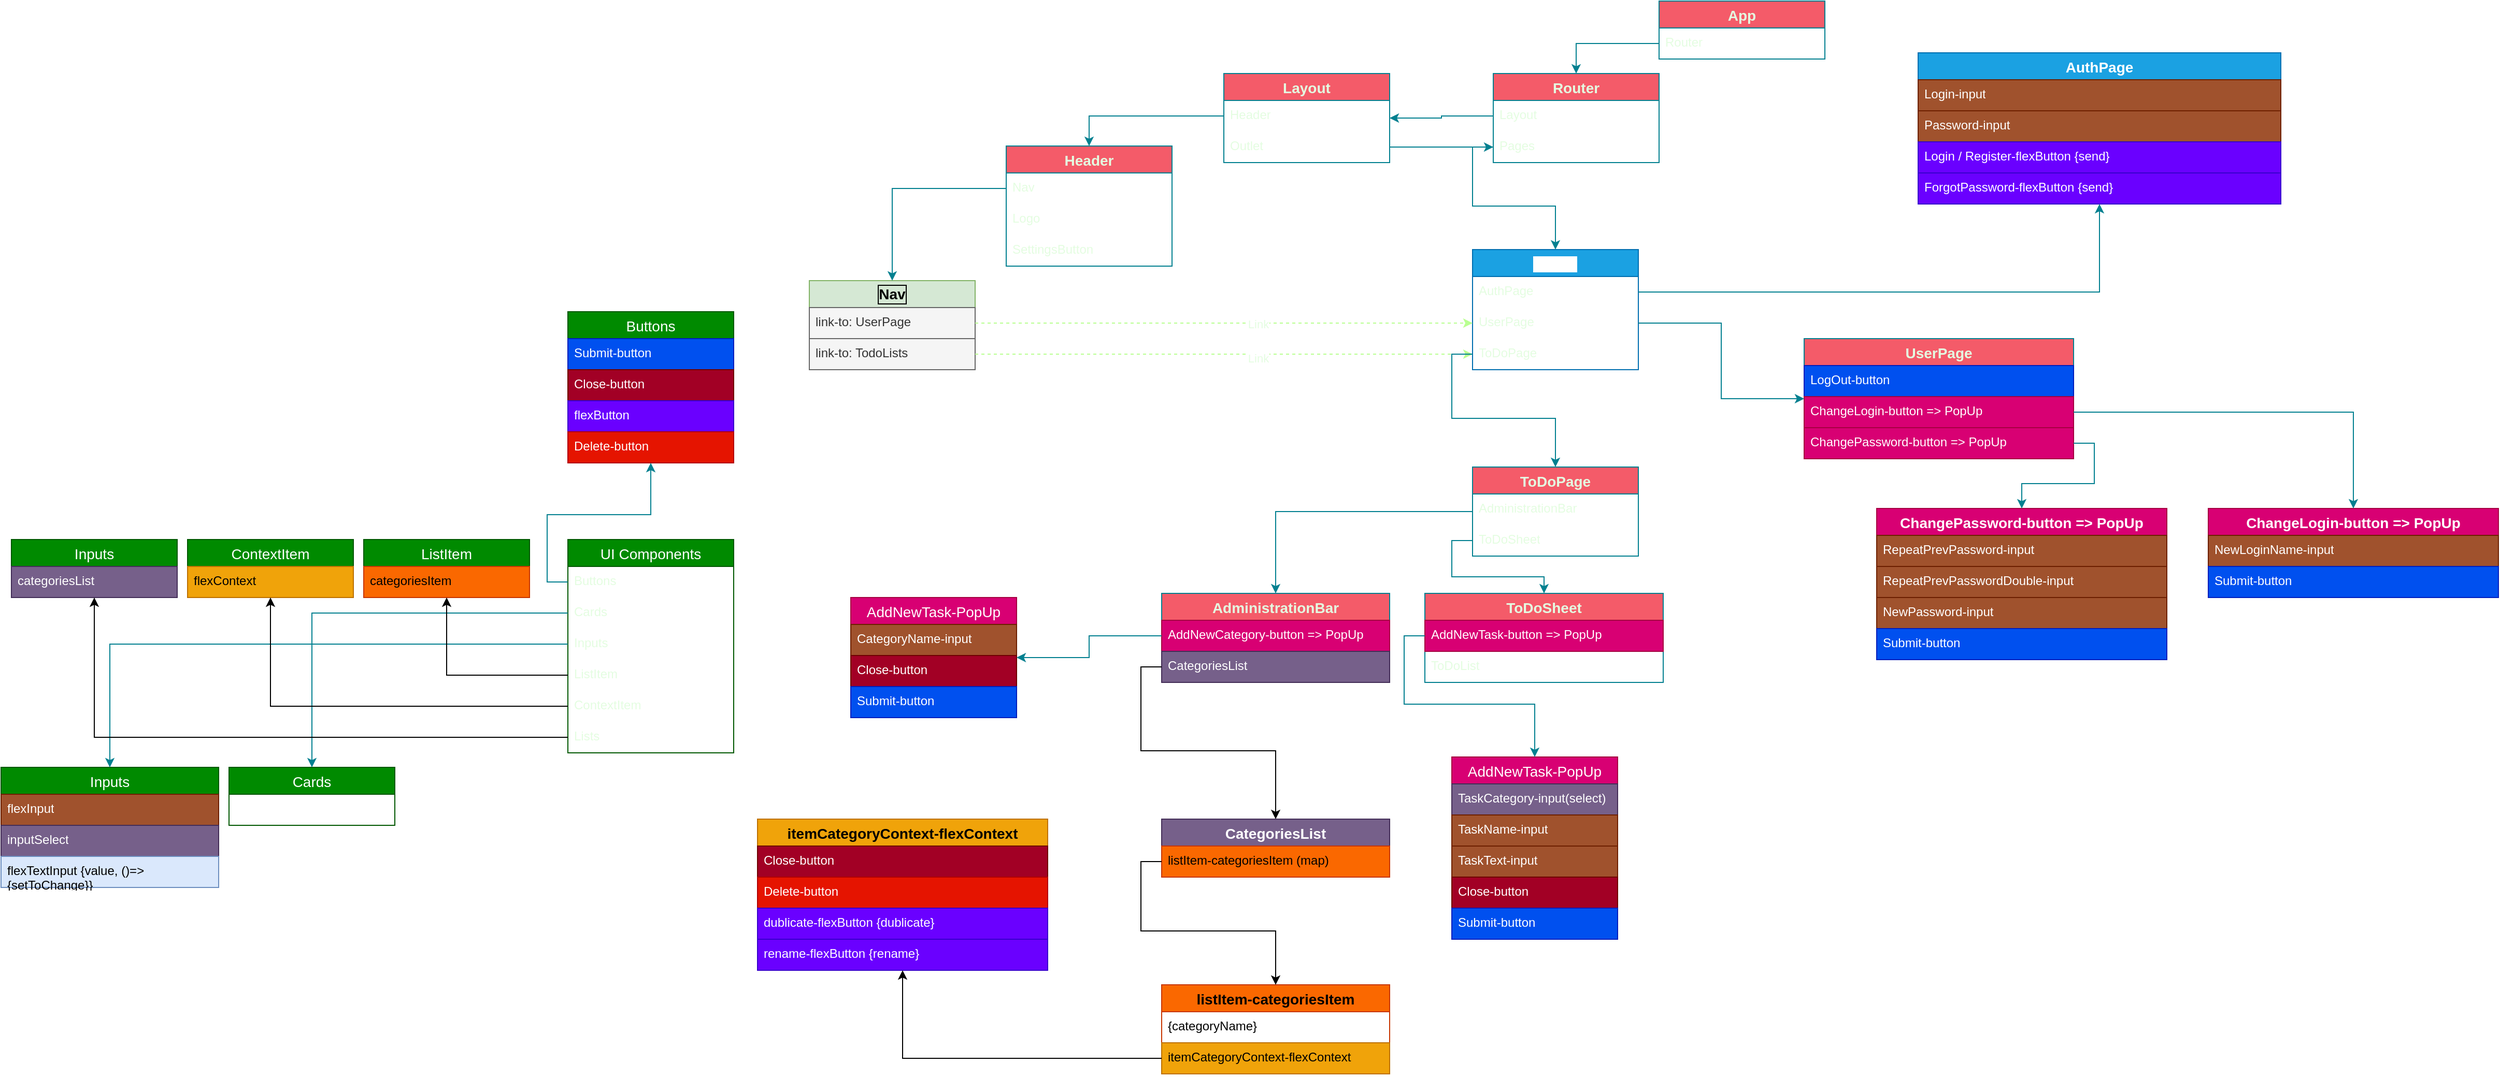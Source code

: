 <mxfile version="21.3.8" type="github">
  <diagram name="Страница 1" id="6tXET_UQnHRXLjtFdIph">
    <mxGraphModel dx="3088" dy="756" grid="1" gridSize="10" guides="1" tooltips="1" connect="1" arrows="1" fold="1" page="1" pageScale="1" pageWidth="827" pageHeight="1169" math="0" shadow="0">
      <root>
        <mxCell id="0" />
        <mxCell id="1" parent="0" />
        <mxCell id="IGXPedK8rDx9fx1_-4YQ-31" value="App" style="swimlane;fontStyle=1;childLayout=stackLayout;horizontal=1;startSize=26;horizontalStack=0;resizeParent=1;resizeParentMax=0;resizeLast=0;collapsible=1;marginBottom=0;align=center;fontSize=14;labelBackgroundColor=none;fillColor=#F45B69;strokeColor=#028090;fontColor=#E4FDE1;" parent="1" vertex="1">
          <mxGeometry x="640" y="30" width="160" height="56" as="geometry" />
        </mxCell>
        <mxCell id="IGXPedK8rDx9fx1_-4YQ-34" value="Router" style="text;strokeColor=none;fillColor=none;spacingLeft=4;spacingRight=4;overflow=hidden;rotatable=0;points=[[0,0.5],[1,0.5]];portConstraint=eastwest;fontSize=12;whiteSpace=wrap;html=1;labelBackgroundColor=none;fontColor=#E4FDE1;" parent="IGXPedK8rDx9fx1_-4YQ-31" vertex="1">
          <mxGeometry y="26" width="160" height="30" as="geometry" />
        </mxCell>
        <mxCell id="IGXPedK8rDx9fx1_-4YQ-39" value="Router" style="swimlane;fontStyle=1;childLayout=stackLayout;horizontal=1;startSize=26;horizontalStack=0;resizeParent=1;resizeParentMax=0;resizeLast=0;collapsible=1;marginBottom=0;align=center;fontSize=14;labelBackgroundColor=none;fillColor=#F45B69;strokeColor=#028090;fontColor=#E4FDE1;" parent="1" vertex="1">
          <mxGeometry x="480" y="100" width="160" height="86" as="geometry" />
        </mxCell>
        <mxCell id="IGXPedK8rDx9fx1_-4YQ-40" value="Layout" style="text;strokeColor=none;fillColor=none;spacingLeft=4;spacingRight=4;overflow=hidden;rotatable=0;points=[[0,0.5],[1,0.5]];portConstraint=eastwest;fontSize=12;whiteSpace=wrap;html=1;labelBackgroundColor=none;fontColor=#E4FDE1;" parent="IGXPedK8rDx9fx1_-4YQ-39" vertex="1">
          <mxGeometry y="26" width="160" height="30" as="geometry" />
        </mxCell>
        <mxCell id="IGXPedK8rDx9fx1_-4YQ-41" value="Pages" style="text;strokeColor=none;fillColor=none;spacingLeft=4;spacingRight=4;overflow=hidden;rotatable=0;points=[[0,0.5],[1,0.5]];portConstraint=eastwest;fontSize=12;whiteSpace=wrap;html=1;labelBackgroundColor=none;fontColor=#E4FDE1;" parent="IGXPedK8rDx9fx1_-4YQ-39" vertex="1">
          <mxGeometry y="56" width="160" height="30" as="geometry" />
        </mxCell>
        <mxCell id="IGXPedK8rDx9fx1_-4YQ-46" value="Pages" style="swimlane;fontStyle=1;childLayout=stackLayout;horizontal=1;startSize=26;horizontalStack=0;resizeParent=1;resizeParentMax=0;resizeLast=0;collapsible=1;marginBottom=0;align=center;fontSize=14;labelBackgroundColor=default;fillColor=#1ba1e2;strokeColor=#006EAF;fontColor=#ffffff;" parent="1" vertex="1">
          <mxGeometry x="460" y="270" width="160" height="116" as="geometry" />
        </mxCell>
        <mxCell id="IGXPedK8rDx9fx1_-4YQ-47" value="AuthPage" style="text;strokeColor=none;fillColor=none;spacingLeft=4;spacingRight=4;overflow=hidden;rotatable=0;points=[[0,0.5],[1,0.5]];portConstraint=eastwest;fontSize=12;whiteSpace=wrap;html=1;labelBackgroundColor=none;fontColor=#E4FDE1;" parent="IGXPedK8rDx9fx1_-4YQ-46" vertex="1">
          <mxGeometry y="26" width="160" height="30" as="geometry" />
        </mxCell>
        <mxCell id="IGXPedK8rDx9fx1_-4YQ-48" value="UserPage" style="text;strokeColor=none;fillColor=none;spacingLeft=4;spacingRight=4;overflow=hidden;rotatable=0;points=[[0,0.5],[1,0.5]];portConstraint=eastwest;fontSize=12;whiteSpace=wrap;html=1;labelBackgroundColor=none;fontColor=#E4FDE1;" parent="IGXPedK8rDx9fx1_-4YQ-46" vertex="1">
          <mxGeometry y="56" width="160" height="30" as="geometry" />
        </mxCell>
        <mxCell id="IGXPedK8rDx9fx1_-4YQ-68" value="ToDoPage" style="text;strokeColor=none;fillColor=none;spacingLeft=4;spacingRight=4;overflow=hidden;rotatable=0;points=[[0,0.5],[1,0.5]];portConstraint=eastwest;fontSize=12;whiteSpace=wrap;html=1;labelBackgroundColor=none;fontColor=#E4FDE1;" parent="IGXPedK8rDx9fx1_-4YQ-46" vertex="1">
          <mxGeometry y="86" width="160" height="30" as="geometry" />
        </mxCell>
        <mxCell id="IGXPedK8rDx9fx1_-4YQ-50" value="Layout" style="swimlane;fontStyle=1;childLayout=stackLayout;horizontal=1;startSize=26;horizontalStack=0;resizeParent=1;resizeParentMax=0;resizeLast=0;collapsible=1;marginBottom=0;align=center;fontSize=14;labelBackgroundColor=none;fillColor=#F45B69;strokeColor=#028090;fontColor=#E4FDE1;" parent="1" vertex="1">
          <mxGeometry x="220" y="100" width="160" height="86" as="geometry" />
        </mxCell>
        <mxCell id="IGXPedK8rDx9fx1_-4YQ-51" value="Header" style="text;strokeColor=none;fillColor=none;spacingLeft=4;spacingRight=4;overflow=hidden;rotatable=0;points=[[0,0.5],[1,0.5]];portConstraint=eastwest;fontSize=12;whiteSpace=wrap;html=1;labelBackgroundColor=none;fontColor=#E4FDE1;" parent="IGXPedK8rDx9fx1_-4YQ-50" vertex="1">
          <mxGeometry y="26" width="160" height="30" as="geometry" />
        </mxCell>
        <mxCell id="IGXPedK8rDx9fx1_-4YQ-52" value="Outlet" style="text;strokeColor=none;fillColor=none;spacingLeft=4;spacingRight=4;overflow=hidden;rotatable=0;points=[[0,0.5],[1,0.5]];portConstraint=eastwest;fontSize=12;whiteSpace=wrap;html=1;labelBackgroundColor=none;fontColor=#E4FDE1;" parent="IGXPedK8rDx9fx1_-4YQ-50" vertex="1">
          <mxGeometry y="56" width="160" height="30" as="geometry" />
        </mxCell>
        <mxCell id="IGXPedK8rDx9fx1_-4YQ-53" style="edgeStyle=orthogonalEdgeStyle;rounded=0;orthogonalLoop=1;jettySize=auto;html=1;labelBackgroundColor=none;strokeColor=#028090;fontColor=default;" parent="1" source="IGXPedK8rDx9fx1_-4YQ-34" target="IGXPedK8rDx9fx1_-4YQ-39" edge="1">
          <mxGeometry relative="1" as="geometry" />
        </mxCell>
        <mxCell id="IGXPedK8rDx9fx1_-4YQ-54" style="edgeStyle=orthogonalEdgeStyle;rounded=0;orthogonalLoop=1;jettySize=auto;html=1;labelBackgroundColor=none;strokeColor=#028090;fontColor=default;" parent="1" source="IGXPedK8rDx9fx1_-4YQ-41" target="IGXPedK8rDx9fx1_-4YQ-46" edge="1">
          <mxGeometry relative="1" as="geometry" />
        </mxCell>
        <mxCell id="IGXPedK8rDx9fx1_-4YQ-55" style="edgeStyle=orthogonalEdgeStyle;rounded=0;orthogonalLoop=1;jettySize=auto;html=1;labelBackgroundColor=none;strokeColor=#028090;fontColor=default;" parent="1" source="IGXPedK8rDx9fx1_-4YQ-40" target="IGXPedK8rDx9fx1_-4YQ-50" edge="1">
          <mxGeometry relative="1" as="geometry" />
        </mxCell>
        <mxCell id="IGXPedK8rDx9fx1_-4YQ-56" value="Header" style="swimlane;fontStyle=1;childLayout=stackLayout;horizontal=1;startSize=26;horizontalStack=0;resizeParent=1;resizeParentMax=0;resizeLast=0;collapsible=1;marginBottom=0;align=center;fontSize=14;labelBackgroundColor=none;fillColor=#F45B69;strokeColor=#028090;fontColor=#E4FDE1;" parent="1" vertex="1">
          <mxGeometry x="10" y="170" width="160" height="116" as="geometry" />
        </mxCell>
        <mxCell id="IGXPedK8rDx9fx1_-4YQ-58" value="Nav" style="text;strokeColor=none;fillColor=none;spacingLeft=4;spacingRight=4;overflow=hidden;rotatable=0;points=[[0,0.5],[1,0.5]];portConstraint=eastwest;fontSize=12;whiteSpace=wrap;html=1;labelBackgroundColor=none;fontColor=#E4FDE1;" parent="IGXPedK8rDx9fx1_-4YQ-56" vertex="1">
          <mxGeometry y="26" width="160" height="30" as="geometry" />
        </mxCell>
        <mxCell id="IGXPedK8rDx9fx1_-4YQ-59" value="Logo" style="text;strokeColor=none;fillColor=none;spacingLeft=4;spacingRight=4;overflow=hidden;rotatable=0;points=[[0,0.5],[1,0.5]];portConstraint=eastwest;fontSize=12;whiteSpace=wrap;html=1;labelBackgroundColor=none;fontColor=#E4FDE1;" parent="IGXPedK8rDx9fx1_-4YQ-56" vertex="1">
          <mxGeometry y="56" width="160" height="30" as="geometry" />
        </mxCell>
        <mxCell id="IGXPedK8rDx9fx1_-4YQ-60" value="SettingsButton" style="text;strokeColor=none;fillColor=none;spacingLeft=4;spacingRight=4;overflow=hidden;rotatable=0;points=[[0,0.5],[1,0.5]];portConstraint=eastwest;fontSize=12;whiteSpace=wrap;html=1;labelBackgroundColor=none;fontColor=#E4FDE1;" parent="IGXPedK8rDx9fx1_-4YQ-56" vertex="1">
          <mxGeometry y="86" width="160" height="30" as="geometry" />
        </mxCell>
        <mxCell id="IGXPedK8rDx9fx1_-4YQ-61" style="edgeStyle=orthogonalEdgeStyle;rounded=0;orthogonalLoop=1;jettySize=auto;html=1;labelBackgroundColor=none;strokeColor=#028090;fontColor=default;" parent="1" source="IGXPedK8rDx9fx1_-4YQ-51" target="IGXPedK8rDx9fx1_-4YQ-56" edge="1">
          <mxGeometry relative="1" as="geometry" />
        </mxCell>
        <mxCell id="IGXPedK8rDx9fx1_-4YQ-62" style="edgeStyle=orthogonalEdgeStyle;rounded=0;orthogonalLoop=1;jettySize=auto;html=1;labelBackgroundColor=none;strokeColor=#028090;fontColor=default;" parent="1" source="IGXPedK8rDx9fx1_-4YQ-52" target="IGXPedK8rDx9fx1_-4YQ-41" edge="1">
          <mxGeometry relative="1" as="geometry" />
        </mxCell>
        <mxCell id="IGXPedK8rDx9fx1_-4YQ-64" value="Nav" style="swimlane;fontStyle=1;childLayout=stackLayout;horizontal=1;startSize=26;horizontalStack=0;resizeParent=1;resizeParentMax=0;resizeLast=0;collapsible=1;marginBottom=0;align=center;fontSize=14;labelBackgroundColor=none;whiteSpace=wrap;fillColor=#d5e8d4;strokeColor=#82b366;labelBorderColor=default;fontColor=#000000;" parent="1" vertex="1">
          <mxGeometry x="-180" y="300" width="160" height="86" as="geometry" />
        </mxCell>
        <mxCell id="IGXPedK8rDx9fx1_-4YQ-65" value="link-to: UserPage" style="text;strokeColor=#666666;fillColor=#f5f5f5;spacingLeft=4;spacingRight=4;overflow=hidden;rotatable=0;points=[[0,0.5],[1,0.5]];portConstraint=eastwest;fontSize=12;whiteSpace=wrap;html=1;labelBackgroundColor=none;fontColor=#333333;" parent="IGXPedK8rDx9fx1_-4YQ-64" vertex="1">
          <mxGeometry y="26" width="160" height="30" as="geometry" />
        </mxCell>
        <mxCell id="IGXPedK8rDx9fx1_-4YQ-66" value="link-to: TodoLists" style="text;strokeColor=#666666;fillColor=#f5f5f5;spacingLeft=4;spacingRight=4;overflow=hidden;rotatable=0;points=[[0,0.5],[1,0.5]];portConstraint=eastwest;fontSize=12;whiteSpace=wrap;html=1;labelBackgroundColor=none;fontColor=#333333;" parent="IGXPedK8rDx9fx1_-4YQ-64" vertex="1">
          <mxGeometry y="56" width="160" height="30" as="geometry" />
        </mxCell>
        <mxCell id="IGXPedK8rDx9fx1_-4YQ-69" style="edgeStyle=orthogonalEdgeStyle;rounded=0;orthogonalLoop=1;jettySize=auto;html=1;strokeColor=#B9FF91;fontColor=#E4FDE1;fillColor=#d5e8d4;dashed=1;" parent="1" source="IGXPedK8rDx9fx1_-4YQ-65" target="IGXPedK8rDx9fx1_-4YQ-48" edge="1">
          <mxGeometry relative="1" as="geometry" />
        </mxCell>
        <mxCell id="IGXPedK8rDx9fx1_-4YQ-105" value="Link" style="edgeLabel;html=1;align=center;verticalAlign=middle;resizable=0;points=[];fontColor=#E4FDE1;" parent="IGXPedK8rDx9fx1_-4YQ-69" vertex="1" connectable="0">
          <mxGeometry x="0.138" y="-1" relative="1" as="geometry">
            <mxPoint as="offset" />
          </mxGeometry>
        </mxCell>
        <mxCell id="IGXPedK8rDx9fx1_-4YQ-70" style="edgeStyle=orthogonalEdgeStyle;rounded=0;orthogonalLoop=1;jettySize=auto;html=1;strokeColor=#B9FF91;fontColor=#E4FDE1;fillColor=#d5e8d4;dashed=1;" parent="1" source="IGXPedK8rDx9fx1_-4YQ-66" target="IGXPedK8rDx9fx1_-4YQ-68" edge="1">
          <mxGeometry relative="1" as="geometry" />
        </mxCell>
        <mxCell id="IGXPedK8rDx9fx1_-4YQ-104" value="Link" style="edgeLabel;html=1;align=center;verticalAlign=middle;resizable=0;points=[];fontColor=#E4FDE1;" parent="IGXPedK8rDx9fx1_-4YQ-70" vertex="1" connectable="0">
          <mxGeometry x="0.138" y="-4" relative="1" as="geometry">
            <mxPoint as="offset" />
          </mxGeometry>
        </mxCell>
        <mxCell id="IGXPedK8rDx9fx1_-4YQ-71" style="edgeStyle=orthogonalEdgeStyle;rounded=0;orthogonalLoop=1;jettySize=auto;html=1;strokeColor=#028090;fontColor=#E4FDE1;fillColor=#F45B69;" parent="1" source="IGXPedK8rDx9fx1_-4YQ-58" target="IGXPedK8rDx9fx1_-4YQ-64" edge="1">
          <mxGeometry relative="1" as="geometry" />
        </mxCell>
        <mxCell id="IGXPedK8rDx9fx1_-4YQ-72" value="AuthPage" style="swimlane;fontStyle=1;childLayout=stackLayout;horizontal=1;startSize=26;horizontalStack=0;resizeParent=1;resizeParentMax=0;resizeLast=0;collapsible=1;marginBottom=0;align=center;fontSize=14;labelBackgroundColor=none;fillColor=#1ba1e2;strokeColor=#006EAF;fontColor=#ffffff;" parent="1" vertex="1">
          <mxGeometry x="890" y="80" width="350" height="146" as="geometry" />
        </mxCell>
        <mxCell id="IGXPedK8rDx9fx1_-4YQ-73" value="Login-input" style="text;strokeColor=#6D1F00;fillColor=#a0522d;spacingLeft=4;spacingRight=4;overflow=hidden;rotatable=0;points=[[0,0.5],[1,0.5]];portConstraint=eastwest;fontSize=12;whiteSpace=wrap;html=1;labelBackgroundColor=none;fontColor=#ffffff;" parent="IGXPedK8rDx9fx1_-4YQ-72" vertex="1">
          <mxGeometry y="26" width="350" height="30" as="geometry" />
        </mxCell>
        <mxCell id="IGXPedK8rDx9fx1_-4YQ-74" value="Password-input" style="text;strokeColor=#6D1F00;fillColor=#a0522d;spacingLeft=4;spacingRight=4;overflow=hidden;rotatable=0;points=[[0,0.5],[1,0.5]];portConstraint=eastwest;fontSize=12;whiteSpace=wrap;html=1;labelBackgroundColor=none;fontColor=#ffffff;" parent="IGXPedK8rDx9fx1_-4YQ-72" vertex="1">
          <mxGeometry y="56" width="350" height="30" as="geometry" />
        </mxCell>
        <mxCell id="IGXPedK8rDx9fx1_-4YQ-75" value="Login / Register-flexButton {send}" style="text;strokeColor=#3700CC;fillColor=#6a00ff;spacingLeft=4;spacingRight=4;overflow=hidden;rotatable=0;points=[[0,0.5],[1,0.5]];portConstraint=eastwest;fontSize=12;whiteSpace=wrap;html=1;labelBackgroundColor=none;fontColor=#ffffff;" parent="IGXPedK8rDx9fx1_-4YQ-72" vertex="1">
          <mxGeometry y="86" width="350" height="30" as="geometry" />
        </mxCell>
        <mxCell id="IGXPedK8rDx9fx1_-4YQ-82" value="ForgotPassword-flexButton {send}" style="text;strokeColor=#3700CC;fillColor=#6a00ff;spacingLeft=4;spacingRight=4;overflow=hidden;rotatable=0;points=[[0,0.5],[1,0.5]];portConstraint=eastwest;fontSize=12;whiteSpace=wrap;html=1;labelBackgroundColor=none;fontColor=#ffffff;" parent="IGXPedK8rDx9fx1_-4YQ-72" vertex="1">
          <mxGeometry y="116" width="350" height="30" as="geometry" />
        </mxCell>
        <mxCell id="IGXPedK8rDx9fx1_-4YQ-77" style="edgeStyle=orthogonalEdgeStyle;rounded=0;orthogonalLoop=1;jettySize=auto;html=1;strokeColor=#028090;fontColor=#E4FDE1;fillColor=#F45B69;" parent="1" source="IGXPedK8rDx9fx1_-4YQ-47" target="IGXPedK8rDx9fx1_-4YQ-72" edge="1">
          <mxGeometry relative="1" as="geometry" />
        </mxCell>
        <mxCell id="IGXPedK8rDx9fx1_-4YQ-78" value="UserPage" style="swimlane;fontStyle=1;childLayout=stackLayout;horizontal=1;startSize=26;horizontalStack=0;resizeParent=1;resizeParentMax=0;resizeLast=0;collapsible=1;marginBottom=0;align=center;fontSize=14;labelBackgroundColor=none;fillColor=#F45B69;strokeColor=#028090;fontColor=#E4FDE1;" parent="1" vertex="1">
          <mxGeometry x="780" y="356" width="260" height="116" as="geometry" />
        </mxCell>
        <mxCell id="IGXPedK8rDx9fx1_-4YQ-79" value="LogOut-button" style="text;strokeColor=#001DBC;fillColor=#0050ef;spacingLeft=4;spacingRight=4;overflow=hidden;rotatable=0;points=[[0,0.5],[1,0.5]];portConstraint=eastwest;fontSize=12;whiteSpace=wrap;html=1;labelBackgroundColor=none;fontColor=#ffffff;" parent="IGXPedK8rDx9fx1_-4YQ-78" vertex="1">
          <mxGeometry y="26" width="260" height="30" as="geometry" />
        </mxCell>
        <mxCell id="IGXPedK8rDx9fx1_-4YQ-83" value="ChangeLogin-button =&amp;gt; PopUp" style="text;strokeColor=#A50040;fillColor=#d80073;spacingLeft=4;spacingRight=4;overflow=hidden;rotatable=0;points=[[0,0.5],[1,0.5]];portConstraint=eastwest;fontSize=12;whiteSpace=wrap;html=1;labelBackgroundColor=none;fontColor=#ffffff;" parent="IGXPedK8rDx9fx1_-4YQ-78" vertex="1">
          <mxGeometry y="56" width="260" height="30" as="geometry" />
        </mxCell>
        <mxCell id="IGXPedK8rDx9fx1_-4YQ-80" value="ChangePassword-button =&amp;gt; PopUp" style="text;strokeColor=#A50040;fillColor=#d80073;spacingLeft=4;spacingRight=4;overflow=hidden;rotatable=0;points=[[0,0.5],[1,0.5]];portConstraint=eastwest;fontSize=12;whiteSpace=wrap;html=1;labelBackgroundColor=none;fontColor=#ffffff;" parent="IGXPedK8rDx9fx1_-4YQ-78" vertex="1">
          <mxGeometry y="86" width="260" height="30" as="geometry" />
        </mxCell>
        <mxCell id="IGXPedK8rDx9fx1_-4YQ-84" style="edgeStyle=orthogonalEdgeStyle;rounded=0;orthogonalLoop=1;jettySize=auto;html=1;strokeColor=#028090;fontColor=#E4FDE1;fillColor=#F45B69;" parent="1" source="IGXPedK8rDx9fx1_-4YQ-48" target="IGXPedK8rDx9fx1_-4YQ-78" edge="1">
          <mxGeometry relative="1" as="geometry" />
        </mxCell>
        <mxCell id="IGXPedK8rDx9fx1_-4YQ-98" style="edgeStyle=orthogonalEdgeStyle;rounded=0;orthogonalLoop=1;jettySize=auto;html=1;strokeColor=#028090;fontColor=#E4FDE1;fillColor=#F45B69;" parent="1" source="IGXPedK8rDx9fx1_-4YQ-85" target="IGXPedK8rDx9fx1_-4YQ-92" edge="1">
          <mxGeometry relative="1" as="geometry" />
        </mxCell>
        <mxCell id="IGXPedK8rDx9fx1_-4YQ-85" value="ToDoPage" style="swimlane;fontStyle=1;childLayout=stackLayout;horizontal=1;startSize=26;horizontalStack=0;resizeParent=1;resizeParentMax=0;resizeLast=0;collapsible=1;marginBottom=0;align=center;fontSize=14;labelBackgroundColor=none;fillColor=#F45B69;strokeColor=#028090;fontColor=#E4FDE1;" parent="1" vertex="1">
          <mxGeometry x="460" y="480" width="160" height="86" as="geometry" />
        </mxCell>
        <mxCell id="IGXPedK8rDx9fx1_-4YQ-88" value="AdministrationBar" style="text;strokeColor=none;fillColor=none;spacingLeft=4;spacingRight=4;overflow=hidden;rotatable=0;points=[[0,0.5],[1,0.5]];portConstraint=eastwest;fontSize=12;whiteSpace=wrap;html=1;labelBackgroundColor=none;fontColor=#E4FDE1;" parent="IGXPedK8rDx9fx1_-4YQ-85" vertex="1">
          <mxGeometry y="26" width="160" height="30" as="geometry" />
        </mxCell>
        <mxCell id="IGXPedK8rDx9fx1_-4YQ-91" value="ToDoSheet" style="text;strokeColor=none;fillColor=none;spacingLeft=4;spacingRight=4;overflow=hidden;rotatable=0;points=[[0,0.5],[1,0.5]];portConstraint=eastwest;fontSize=12;whiteSpace=wrap;html=1;labelBackgroundColor=none;fontColor=#E4FDE1;" parent="IGXPedK8rDx9fx1_-4YQ-85" vertex="1">
          <mxGeometry y="56" width="160" height="30" as="geometry" />
        </mxCell>
        <mxCell id="IGXPedK8rDx9fx1_-4YQ-90" style="edgeStyle=orthogonalEdgeStyle;rounded=0;orthogonalLoop=1;jettySize=auto;html=1;strokeColor=#028090;fontColor=#E4FDE1;fillColor=#F45B69;" parent="1" source="IGXPedK8rDx9fx1_-4YQ-68" target="IGXPedK8rDx9fx1_-4YQ-85" edge="1">
          <mxGeometry relative="1" as="geometry" />
        </mxCell>
        <mxCell id="IGXPedK8rDx9fx1_-4YQ-92" value="AdministrationBar" style="swimlane;fontStyle=1;childLayout=stackLayout;horizontal=1;startSize=26;horizontalStack=0;resizeParent=1;resizeParentMax=0;resizeLast=0;collapsible=1;marginBottom=0;align=center;fontSize=14;labelBackgroundColor=none;fillColor=#F45B69;strokeColor=#028090;fontColor=#E4FDE1;" parent="1" vertex="1">
          <mxGeometry x="160" y="602" width="220" height="86" as="geometry" />
        </mxCell>
        <mxCell id="IGXPedK8rDx9fx1_-4YQ-94" value="AddNewCategory-button =&amp;gt; PopUp" style="text;strokeColor=#A50040;fillColor=#d80073;spacingLeft=4;spacingRight=4;overflow=hidden;rotatable=0;points=[[0,0.5],[1,0.5]];portConstraint=eastwest;fontSize=12;whiteSpace=wrap;html=1;labelBackgroundColor=none;fontColor=#ffffff;" parent="IGXPedK8rDx9fx1_-4YQ-92" vertex="1">
          <mxGeometry y="26" width="220" height="30" as="geometry" />
        </mxCell>
        <mxCell id="IGXPedK8rDx9fx1_-4YQ-93" value="CategoriesList" style="text;strokeColor=#432D57;fillColor=#76608a;spacingLeft=4;spacingRight=4;overflow=hidden;rotatable=0;points=[[0,0.5],[1,0.5]];portConstraint=eastwest;fontSize=12;whiteSpace=wrap;html=1;labelBackgroundColor=none;fontColor=#ffffff;" parent="IGXPedK8rDx9fx1_-4YQ-92" vertex="1">
          <mxGeometry y="56" width="220" height="30" as="geometry" />
        </mxCell>
        <mxCell id="IGXPedK8rDx9fx1_-4YQ-95" value="ToDoSheet" style="swimlane;fontStyle=1;childLayout=stackLayout;horizontal=1;startSize=26;horizontalStack=0;resizeParent=1;resizeParentMax=0;resizeLast=0;collapsible=1;marginBottom=0;align=center;fontSize=14;labelBackgroundColor=none;fillColor=#F45B69;strokeColor=#028090;fontColor=#E4FDE1;" parent="1" vertex="1">
          <mxGeometry x="414" y="602" width="230" height="86" as="geometry" />
        </mxCell>
        <mxCell id="IGXPedK8rDx9fx1_-4YQ-96" value="AddNewTask-button =&amp;gt; PopUp" style="text;strokeColor=#A50040;fillColor=#d80073;spacingLeft=4;spacingRight=4;overflow=hidden;rotatable=0;points=[[0,0.5],[1,0.5]];portConstraint=eastwest;fontSize=12;whiteSpace=wrap;html=1;labelBackgroundColor=none;fontColor=#ffffff;" parent="IGXPedK8rDx9fx1_-4YQ-95" vertex="1">
          <mxGeometry y="26" width="230" height="30" as="geometry" />
        </mxCell>
        <mxCell id="IGXPedK8rDx9fx1_-4YQ-97" value="ToDoList" style="text;strokeColor=none;fillColor=none;spacingLeft=4;spacingRight=4;overflow=hidden;rotatable=0;points=[[0,0.5],[1,0.5]];portConstraint=eastwest;fontSize=12;whiteSpace=wrap;html=1;labelBackgroundColor=none;fontColor=#E4FDE1;" parent="IGXPedK8rDx9fx1_-4YQ-95" vertex="1">
          <mxGeometry y="56" width="230" height="30" as="geometry" />
        </mxCell>
        <mxCell id="IGXPedK8rDx9fx1_-4YQ-99" style="edgeStyle=orthogonalEdgeStyle;rounded=0;orthogonalLoop=1;jettySize=auto;html=1;strokeColor=#028090;fontColor=#E4FDE1;fillColor=#F45B69;" parent="1" source="IGXPedK8rDx9fx1_-4YQ-91" target="IGXPedK8rDx9fx1_-4YQ-95" edge="1">
          <mxGeometry relative="1" as="geometry" />
        </mxCell>
        <mxCell id="IGXPedK8rDx9fx1_-4YQ-100" value="AddNewTask-PopUp" style="swimlane;fontStyle=0;childLayout=stackLayout;horizontal=1;startSize=26;horizontalStack=0;resizeParent=1;resizeParentMax=0;resizeLast=0;collapsible=1;marginBottom=0;align=center;fontSize=14;labelBackgroundColor=none;fillColor=#d80073;strokeColor=#A50040;fontColor=#ffffff;" parent="1" vertex="1">
          <mxGeometry x="440" y="760" width="160" height="176" as="geometry" />
        </mxCell>
        <mxCell id="IGXPedK8rDx9fx1_-4YQ-101" value="TaskCategory-input(select)" style="text;strokeColor=#432D57;fillColor=#76608a;spacingLeft=4;spacingRight=4;overflow=hidden;rotatable=0;points=[[0,0.5],[1,0.5]];portConstraint=eastwest;fontSize=12;whiteSpace=wrap;html=1;labelBackgroundColor=none;fontColor=#ffffff;" parent="IGXPedK8rDx9fx1_-4YQ-100" vertex="1">
          <mxGeometry y="26" width="160" height="30" as="geometry" />
        </mxCell>
        <mxCell id="IGXPedK8rDx9fx1_-4YQ-102" value="TaskName-input" style="text;strokeColor=#6D1F00;fillColor=#a0522d;spacingLeft=4;spacingRight=4;overflow=hidden;rotatable=0;points=[[0,0.5],[1,0.5]];portConstraint=eastwest;fontSize=12;whiteSpace=wrap;html=1;labelBackgroundColor=none;fontColor=#ffffff;" parent="IGXPedK8rDx9fx1_-4YQ-100" vertex="1">
          <mxGeometry y="56" width="160" height="30" as="geometry" />
        </mxCell>
        <mxCell id="IGXPedK8rDx9fx1_-4YQ-108" value="TaskText-input&lt;br&gt;" style="text;strokeColor=#6D1F00;fillColor=#a0522d;spacingLeft=4;spacingRight=4;overflow=hidden;rotatable=0;points=[[0,0.5],[1,0.5]];portConstraint=eastwest;fontSize=12;whiteSpace=wrap;html=1;labelBackgroundColor=none;fontColor=#ffffff;" parent="IGXPedK8rDx9fx1_-4YQ-100" vertex="1">
          <mxGeometry y="86" width="160" height="30" as="geometry" />
        </mxCell>
        <mxCell id="tpM22CHXKoe_IL6Fs77l-43" value="Close-button" style="text;strokeColor=#6F0000;fillColor=#a20025;spacingLeft=4;spacingRight=4;overflow=hidden;rotatable=0;points=[[0,0.5],[1,0.5]];portConstraint=eastwest;fontSize=12;whiteSpace=wrap;html=1;labelBackgroundColor=none;fontColor=#ffffff;" vertex="1" parent="IGXPedK8rDx9fx1_-4YQ-100">
          <mxGeometry y="116" width="160" height="30" as="geometry" />
        </mxCell>
        <mxCell id="IGXPedK8rDx9fx1_-4YQ-106" value="Submit-button" style="text;strokeColor=#001DBC;fillColor=#0050ef;spacingLeft=4;spacingRight=4;overflow=hidden;rotatable=0;points=[[0,0.5],[1,0.5]];portConstraint=eastwest;fontSize=12;whiteSpace=wrap;html=1;labelBackgroundColor=none;fontColor=#ffffff;" parent="IGXPedK8rDx9fx1_-4YQ-100" vertex="1">
          <mxGeometry y="146" width="160" height="30" as="geometry" />
        </mxCell>
        <mxCell id="IGXPedK8rDx9fx1_-4YQ-109" value="AddNewTask-PopUp" style="swimlane;fontStyle=0;childLayout=stackLayout;horizontal=1;startSize=26;horizontalStack=0;resizeParent=1;resizeParentMax=0;resizeLast=0;collapsible=1;marginBottom=0;align=center;fontSize=14;labelBackgroundColor=none;fillColor=#d80073;strokeColor=#A50040;fontColor=#ffffff;" parent="1" vertex="1">
          <mxGeometry x="-140" y="606" width="160" height="116" as="geometry" />
        </mxCell>
        <mxCell id="IGXPedK8rDx9fx1_-4YQ-111" value="CategoryName-input" style="text;strokeColor=#6D1F00;fillColor=#a0522d;spacingLeft=4;spacingRight=4;overflow=hidden;rotatable=0;points=[[0,0.5],[1,0.5]];portConstraint=eastwest;fontSize=12;whiteSpace=wrap;html=1;labelBackgroundColor=none;fontColor=#ffffff;" parent="IGXPedK8rDx9fx1_-4YQ-109" vertex="1">
          <mxGeometry y="26" width="160" height="30" as="geometry" />
        </mxCell>
        <mxCell id="tpM22CHXKoe_IL6Fs77l-42" value="Close-button" style="text;strokeColor=#6F0000;fillColor=#a20025;spacingLeft=4;spacingRight=4;overflow=hidden;rotatable=0;points=[[0,0.5],[1,0.5]];portConstraint=eastwest;fontSize=12;whiteSpace=wrap;html=1;labelBackgroundColor=none;fontColor=#ffffff;" vertex="1" parent="IGXPedK8rDx9fx1_-4YQ-109">
          <mxGeometry y="56" width="160" height="30" as="geometry" />
        </mxCell>
        <mxCell id="tpM22CHXKoe_IL6Fs77l-41" value="Submit-button" style="text;strokeColor=#001DBC;fillColor=#0050ef;spacingLeft=4;spacingRight=4;overflow=hidden;rotatable=0;points=[[0,0.5],[1,0.5]];portConstraint=eastwest;fontSize=12;whiteSpace=wrap;html=1;labelBackgroundColor=none;fontColor=#ffffff;" vertex="1" parent="IGXPedK8rDx9fx1_-4YQ-109">
          <mxGeometry y="86" width="160" height="30" as="geometry" />
        </mxCell>
        <mxCell id="IGXPedK8rDx9fx1_-4YQ-114" style="edgeStyle=orthogonalEdgeStyle;rounded=0;orthogonalLoop=1;jettySize=auto;html=1;strokeColor=#028090;fontColor=#E4FDE1;fillColor=#F45B69;" parent="1" source="IGXPedK8rDx9fx1_-4YQ-96" target="IGXPedK8rDx9fx1_-4YQ-100" edge="1">
          <mxGeometry relative="1" as="geometry" />
        </mxCell>
        <mxCell id="IGXPedK8rDx9fx1_-4YQ-115" style="edgeStyle=orthogonalEdgeStyle;rounded=0;orthogonalLoop=1;jettySize=auto;html=1;strokeColor=#028090;fontColor=#E4FDE1;fillColor=#F45B69;" parent="1" source="IGXPedK8rDx9fx1_-4YQ-94" target="IGXPedK8rDx9fx1_-4YQ-109" edge="1">
          <mxGeometry relative="1" as="geometry" />
        </mxCell>
        <mxCell id="IGXPedK8rDx9fx1_-4YQ-116" value="ChangePassword-button =&gt; PopUp" style="swimlane;fontStyle=1;childLayout=stackLayout;horizontal=1;startSize=26;horizontalStack=0;resizeParent=1;resizeParentMax=0;resizeLast=0;collapsible=1;marginBottom=0;align=center;fontSize=14;labelBackgroundColor=none;fillColor=#d80073;strokeColor=#A50040;fontColor=#ffffff;" parent="1" vertex="1">
          <mxGeometry x="850" y="520" width="280" height="146" as="geometry" />
        </mxCell>
        <mxCell id="IGXPedK8rDx9fx1_-4YQ-118" value="RepeatPrevPassword-input" style="text;strokeColor=#6D1F00;fillColor=#a0522d;spacingLeft=4;spacingRight=4;overflow=hidden;rotatable=0;points=[[0,0.5],[1,0.5]];portConstraint=eastwest;fontSize=12;whiteSpace=wrap;html=1;labelBackgroundColor=none;fontColor=#ffffff;" parent="IGXPedK8rDx9fx1_-4YQ-116" vertex="1">
          <mxGeometry y="26" width="280" height="30" as="geometry" />
        </mxCell>
        <mxCell id="IGXPedK8rDx9fx1_-4YQ-120" value="RepeatPrevPasswordDouble-input" style="text;strokeColor=#6D1F00;fillColor=#a0522d;spacingLeft=4;spacingRight=4;overflow=hidden;rotatable=0;points=[[0,0.5],[1,0.5]];portConstraint=eastwest;fontSize=12;whiteSpace=wrap;html=1;labelBackgroundColor=none;fontColor=#ffffff;" parent="IGXPedK8rDx9fx1_-4YQ-116" vertex="1">
          <mxGeometry y="56" width="280" height="30" as="geometry" />
        </mxCell>
        <mxCell id="IGXPedK8rDx9fx1_-4YQ-121" value="NewPassword-input" style="text;strokeColor=#6D1F00;fillColor=#a0522d;spacingLeft=4;spacingRight=4;overflow=hidden;rotatable=0;points=[[0,0.5],[1,0.5]];portConstraint=eastwest;fontSize=12;whiteSpace=wrap;html=1;labelBackgroundColor=none;fontColor=#ffffff;" parent="IGXPedK8rDx9fx1_-4YQ-116" vertex="1">
          <mxGeometry y="86" width="280" height="30" as="geometry" />
        </mxCell>
        <mxCell id="IGXPedK8rDx9fx1_-4YQ-122" value="Submit-button" style="text;strokeColor=#001DBC;fillColor=#0050ef;spacingLeft=4;spacingRight=4;overflow=hidden;rotatable=0;points=[[0,0.5],[1,0.5]];portConstraint=eastwest;fontSize=12;whiteSpace=wrap;html=1;labelBackgroundColor=none;fontColor=#ffffff;" parent="IGXPedK8rDx9fx1_-4YQ-116" vertex="1">
          <mxGeometry y="116" width="280" height="30" as="geometry" />
        </mxCell>
        <mxCell id="IGXPedK8rDx9fx1_-4YQ-123" style="edgeStyle=orthogonalEdgeStyle;rounded=0;orthogonalLoop=1;jettySize=auto;html=1;strokeColor=#028090;fontColor=#E4FDE1;fillColor=#F45B69;" parent="1" source="IGXPedK8rDx9fx1_-4YQ-80" target="IGXPedK8rDx9fx1_-4YQ-116" edge="1">
          <mxGeometry relative="1" as="geometry" />
        </mxCell>
        <mxCell id="IGXPedK8rDx9fx1_-4YQ-124" value="ChangeLogin-button =&gt; PopUp" style="swimlane;fontStyle=1;childLayout=stackLayout;horizontal=1;startSize=26;horizontalStack=0;resizeParent=1;resizeParentMax=0;resizeLast=0;collapsible=1;marginBottom=0;align=center;fontSize=14;labelBackgroundColor=none;fillColor=#d80073;strokeColor=#A50040;fontColor=#ffffff;" parent="1" vertex="1">
          <mxGeometry x="1170" y="520" width="280" height="86" as="geometry" />
        </mxCell>
        <mxCell id="IGXPedK8rDx9fx1_-4YQ-127" value="NewLoginName-input" style="text;strokeColor=#6D1F00;fillColor=#a0522d;spacingLeft=4;spacingRight=4;overflow=hidden;rotatable=0;points=[[0,0.5],[1,0.5]];portConstraint=eastwest;fontSize=12;whiteSpace=wrap;html=1;labelBackgroundColor=none;fontColor=#ffffff;" parent="IGXPedK8rDx9fx1_-4YQ-124" vertex="1">
          <mxGeometry y="26" width="280" height="30" as="geometry" />
        </mxCell>
        <mxCell id="IGXPedK8rDx9fx1_-4YQ-128" value="Submit-button" style="text;strokeColor=#001DBC;fillColor=#0050ef;spacingLeft=4;spacingRight=4;overflow=hidden;rotatable=0;points=[[0,0.5],[1,0.5]];portConstraint=eastwest;fontSize=12;whiteSpace=wrap;html=1;labelBackgroundColor=none;fontColor=#ffffff;" parent="IGXPedK8rDx9fx1_-4YQ-124" vertex="1">
          <mxGeometry y="56" width="280" height="30" as="geometry" />
        </mxCell>
        <mxCell id="IGXPedK8rDx9fx1_-4YQ-129" style="edgeStyle=orthogonalEdgeStyle;rounded=0;orthogonalLoop=1;jettySize=auto;html=1;strokeColor=#028090;fontColor=#E4FDE1;fillColor=#F45B69;" parent="1" source="IGXPedK8rDx9fx1_-4YQ-83" target="IGXPedK8rDx9fx1_-4YQ-124" edge="1">
          <mxGeometry relative="1" as="geometry" />
        </mxCell>
        <mxCell id="IGXPedK8rDx9fx1_-4YQ-130" value="UI Components" style="swimlane;fontStyle=0;childLayout=stackLayout;horizontal=1;startSize=26;horizontalStack=0;resizeParent=1;resizeParentMax=0;resizeLast=0;collapsible=1;marginBottom=0;align=center;fontSize=14;strokeColor=#005700;fillColor=#008a00;fontColor=#ffffff;" parent="1" vertex="1">
          <mxGeometry x="-413" y="550" width="160" height="206" as="geometry" />
        </mxCell>
        <mxCell id="IGXPedK8rDx9fx1_-4YQ-131" value="Buttons" style="text;strokeColor=none;fillColor=none;spacingLeft=4;spacingRight=4;overflow=hidden;rotatable=0;points=[[0,0.5],[1,0.5]];portConstraint=eastwest;fontSize=12;whiteSpace=wrap;html=1;fontColor=#E4FDE1;" parent="IGXPedK8rDx9fx1_-4YQ-130" vertex="1">
          <mxGeometry y="26" width="160" height="30" as="geometry" />
        </mxCell>
        <mxCell id="IGXPedK8rDx9fx1_-4YQ-132" value="Cards" style="text;strokeColor=none;fillColor=none;spacingLeft=4;spacingRight=4;overflow=hidden;rotatable=0;points=[[0,0.5],[1,0.5]];portConstraint=eastwest;fontSize=12;whiteSpace=wrap;html=1;fontColor=#E4FDE1;" parent="IGXPedK8rDx9fx1_-4YQ-130" vertex="1">
          <mxGeometry y="56" width="160" height="30" as="geometry" />
        </mxCell>
        <mxCell id="IGXPedK8rDx9fx1_-4YQ-133" value="Inputs" style="text;strokeColor=none;fillColor=none;spacingLeft=4;spacingRight=4;overflow=hidden;rotatable=0;points=[[0,0.5],[1,0.5]];portConstraint=eastwest;fontSize=12;whiteSpace=wrap;html=1;fontColor=#E4FDE1;" parent="IGXPedK8rDx9fx1_-4YQ-130" vertex="1">
          <mxGeometry y="86" width="160" height="30" as="geometry" />
        </mxCell>
        <mxCell id="tpM22CHXKoe_IL6Fs77l-8" value="ListItem" style="text;strokeColor=none;fillColor=none;spacingLeft=4;spacingRight=4;overflow=hidden;rotatable=0;points=[[0,0.5],[1,0.5]];portConstraint=eastwest;fontSize=12;whiteSpace=wrap;html=1;fontColor=#E4FDE1;" vertex="1" parent="IGXPedK8rDx9fx1_-4YQ-130">
          <mxGeometry y="116" width="160" height="30" as="geometry" />
        </mxCell>
        <mxCell id="tpM22CHXKoe_IL6Fs77l-16" value="ContextItem" style="text;strokeColor=none;fillColor=none;spacingLeft=4;spacingRight=4;overflow=hidden;rotatable=0;points=[[0,0.5],[1,0.5]];portConstraint=eastwest;fontSize=12;whiteSpace=wrap;html=1;fontColor=#E4FDE1;" vertex="1" parent="IGXPedK8rDx9fx1_-4YQ-130">
          <mxGeometry y="146" width="160" height="30" as="geometry" />
        </mxCell>
        <mxCell id="tpM22CHXKoe_IL6Fs77l-31" value="Lists" style="text;strokeColor=none;fillColor=none;spacingLeft=4;spacingRight=4;overflow=hidden;rotatable=0;points=[[0,0.5],[1,0.5]];portConstraint=eastwest;fontSize=12;whiteSpace=wrap;html=1;fontColor=#E4FDE1;" vertex="1" parent="IGXPedK8rDx9fx1_-4YQ-130">
          <mxGeometry y="176" width="160" height="30" as="geometry" />
        </mxCell>
        <mxCell id="IGXPedK8rDx9fx1_-4YQ-135" value="Buttons" style="swimlane;fontStyle=0;childLayout=stackLayout;horizontal=1;startSize=26;horizontalStack=0;resizeParent=1;resizeParentMax=0;resizeLast=0;collapsible=1;marginBottom=0;align=center;fontSize=14;strokeColor=#005700;fillColor=#008a00;fontColor=#ffffff;" parent="1" vertex="1">
          <mxGeometry x="-413" y="330" width="160" height="146" as="geometry" />
        </mxCell>
        <mxCell id="IGXPedK8rDx9fx1_-4YQ-113" value="Submit-button" style="text;strokeColor=#001DBC;fillColor=#0050ef;spacingLeft=4;spacingRight=4;overflow=hidden;rotatable=0;points=[[0,0.5],[1,0.5]];portConstraint=eastwest;fontSize=12;whiteSpace=wrap;html=1;labelBackgroundColor=none;fontColor=#ffffff;" parent="IGXPedK8rDx9fx1_-4YQ-135" vertex="1">
          <mxGeometry y="26" width="160" height="30" as="geometry" />
        </mxCell>
        <mxCell id="IGXPedK8rDx9fx1_-4YQ-140" value="Close-button" style="text;strokeColor=#6F0000;fillColor=#a20025;spacingLeft=4;spacingRight=4;overflow=hidden;rotatable=0;points=[[0,0.5],[1,0.5]];portConstraint=eastwest;fontSize=12;whiteSpace=wrap;html=1;labelBackgroundColor=none;fontColor=#ffffff;" parent="IGXPedK8rDx9fx1_-4YQ-135" vertex="1">
          <mxGeometry y="56" width="160" height="30" as="geometry" />
        </mxCell>
        <mxCell id="tpM22CHXKoe_IL6Fs77l-2" value="flexButton" style="text;strokeColor=#3700CC;fillColor=#6a00ff;spacingLeft=4;spacingRight=4;overflow=hidden;rotatable=0;points=[[0,0.5],[1,0.5]];portConstraint=eastwest;fontSize=12;whiteSpace=wrap;html=1;labelBackgroundColor=none;fontColor=#ffffff;gradientColor=none;" vertex="1" parent="IGXPedK8rDx9fx1_-4YQ-135">
          <mxGeometry y="86" width="160" height="30" as="geometry" />
        </mxCell>
        <mxCell id="tpM22CHXKoe_IL6Fs77l-36" value="Delete-button" style="text;strokeColor=#B20000;fillColor=#e51400;spacingLeft=4;spacingRight=4;overflow=hidden;rotatable=0;points=[[0,0.5],[1,0.5]];portConstraint=eastwest;fontSize=12;whiteSpace=wrap;html=1;labelBackgroundColor=none;fontColor=#ffffff;" vertex="1" parent="IGXPedK8rDx9fx1_-4YQ-135">
          <mxGeometry y="116" width="160" height="30" as="geometry" />
        </mxCell>
        <mxCell id="IGXPedK8rDx9fx1_-4YQ-139" style="edgeStyle=orthogonalEdgeStyle;rounded=0;orthogonalLoop=1;jettySize=auto;html=1;strokeColor=#028090;fontColor=#E4FDE1;fillColor=#F45B69;" parent="1" source="IGXPedK8rDx9fx1_-4YQ-131" target="IGXPedK8rDx9fx1_-4YQ-135" edge="1">
          <mxGeometry relative="1" as="geometry" />
        </mxCell>
        <mxCell id="IGXPedK8rDx9fx1_-4YQ-141" value="Cards" style="swimlane;fontStyle=0;childLayout=stackLayout;horizontal=1;startSize=26;horizontalStack=0;resizeParent=1;resizeParentMax=0;resizeLast=0;collapsible=1;marginBottom=0;align=center;fontSize=14;strokeColor=#005700;fillColor=#008a00;fontColor=#ffffff;" parent="1" vertex="1">
          <mxGeometry x="-740" y="770" width="160" height="56" as="geometry" />
        </mxCell>
        <mxCell id="IGXPedK8rDx9fx1_-4YQ-144" style="edgeStyle=orthogonalEdgeStyle;rounded=0;orthogonalLoop=1;jettySize=auto;html=1;strokeColor=#028090;fontColor=#E4FDE1;fillColor=#F45B69;" parent="1" source="IGXPedK8rDx9fx1_-4YQ-132" target="IGXPedK8rDx9fx1_-4YQ-141" edge="1">
          <mxGeometry relative="1" as="geometry" />
        </mxCell>
        <mxCell id="IGXPedK8rDx9fx1_-4YQ-145" value="Inputs" style="swimlane;fontStyle=0;childLayout=stackLayout;horizontal=1;startSize=26;horizontalStack=0;resizeParent=1;resizeParentMax=0;resizeLast=0;collapsible=1;marginBottom=0;align=center;fontSize=14;strokeColor=#005700;fillColor=#008a00;fontColor=#ffffff;" parent="1" vertex="1">
          <mxGeometry x="-960" y="770" width="210" height="116" as="geometry" />
        </mxCell>
        <mxCell id="tpM22CHXKoe_IL6Fs77l-4" value="flexInput" style="text;strokeColor=#6D1F00;fillColor=#a0522d;spacingLeft=4;spacingRight=4;overflow=hidden;rotatable=0;points=[[0,0.5],[1,0.5]];portConstraint=eastwest;fontSize=12;whiteSpace=wrap;html=1;labelBackgroundColor=none;fontColor=#ffffff;" vertex="1" parent="IGXPedK8rDx9fx1_-4YQ-145">
          <mxGeometry y="26" width="210" height="30" as="geometry" />
        </mxCell>
        <mxCell id="tpM22CHXKoe_IL6Fs77l-5" value="inputSelect" style="text;strokeColor=#432D57;fillColor=#76608a;spacingLeft=4;spacingRight=4;overflow=hidden;rotatable=0;points=[[0,0.5],[1,0.5]];portConstraint=eastwest;fontSize=12;whiteSpace=wrap;html=1;labelBackgroundColor=none;fontColor=#ffffff;" vertex="1" parent="IGXPedK8rDx9fx1_-4YQ-145">
          <mxGeometry y="56" width="210" height="30" as="geometry" />
        </mxCell>
        <mxCell id="tpM22CHXKoe_IL6Fs77l-39" value="flexTextInput {value, ()=&amp;gt;{setToChange}}" style="text;strokeColor=#6c8ebf;fillColor=#dae8fc;spacingLeft=4;spacingRight=4;overflow=hidden;rotatable=0;points=[[0,0.5],[1,0.5]];portConstraint=eastwest;fontSize=12;whiteSpace=wrap;html=1;labelBackgroundColor=none;fontColor=#000000;labelBorderColor=none;" vertex="1" parent="IGXPedK8rDx9fx1_-4YQ-145">
          <mxGeometry y="86" width="210" height="30" as="geometry" />
        </mxCell>
        <mxCell id="IGXPedK8rDx9fx1_-4YQ-146" style="edgeStyle=orthogonalEdgeStyle;rounded=0;orthogonalLoop=1;jettySize=auto;html=1;strokeColor=#028090;fontColor=#E4FDE1;fillColor=#F45B69;" parent="1" source="IGXPedK8rDx9fx1_-4YQ-133" target="IGXPedK8rDx9fx1_-4YQ-145" edge="1">
          <mxGeometry relative="1" as="geometry" />
        </mxCell>
        <mxCell id="tpM22CHXKoe_IL6Fs77l-9" value="CategoriesList" style="swimlane;fontStyle=1;childLayout=stackLayout;horizontal=1;startSize=26;horizontalStack=0;resizeParent=1;resizeParentMax=0;resizeLast=0;collapsible=1;marginBottom=0;align=center;fontSize=14;labelBackgroundColor=none;fillColor=#76608a;strokeColor=#432D57;fontColor=#ffffff;" vertex="1" parent="1">
          <mxGeometry x="160" y="820" width="220" height="56" as="geometry" />
        </mxCell>
        <mxCell id="tpM22CHXKoe_IL6Fs77l-17" value="listItem-categoriesItem (map)" style="text;strokeColor=#C73500;fillColor=#fa6800;spacingLeft=4;spacingRight=4;overflow=hidden;rotatable=0;points=[[0,0.5],[1,0.5]];portConstraint=eastwest;fontSize=12;whiteSpace=wrap;html=1;labelBackgroundColor=none;fontColor=#000000;" vertex="1" parent="tpM22CHXKoe_IL6Fs77l-9">
          <mxGeometry y="26" width="220" height="30" as="geometry" />
        </mxCell>
        <mxCell id="tpM22CHXKoe_IL6Fs77l-12" value="ListItem" style="swimlane;fontStyle=0;childLayout=stackLayout;horizontal=1;startSize=26;horizontalStack=0;resizeParent=1;resizeParentMax=0;resizeLast=0;collapsible=1;marginBottom=0;align=center;fontSize=14;strokeColor=#005700;fillColor=#008a00;fontColor=#ffffff;" vertex="1" parent="1">
          <mxGeometry x="-610" y="550" width="160" height="56" as="geometry" />
        </mxCell>
        <mxCell id="tpM22CHXKoe_IL6Fs77l-14" value="categoriesItem" style="text;strokeColor=#C73500;fillColor=#fa6800;spacingLeft=4;spacingRight=4;overflow=hidden;rotatable=0;points=[[0,0.5],[1,0.5]];portConstraint=eastwest;fontSize=12;whiteSpace=wrap;html=1;labelBackgroundColor=none;fontColor=#000000;" vertex="1" parent="tpM22CHXKoe_IL6Fs77l-12">
          <mxGeometry y="26" width="160" height="30" as="geometry" />
        </mxCell>
        <mxCell id="tpM22CHXKoe_IL6Fs77l-13" style="edgeStyle=orthogonalEdgeStyle;rounded=0;orthogonalLoop=1;jettySize=auto;html=1;" edge="1" parent="1" source="tpM22CHXKoe_IL6Fs77l-8" target="tpM22CHXKoe_IL6Fs77l-12">
          <mxGeometry relative="1" as="geometry" />
        </mxCell>
        <mxCell id="tpM22CHXKoe_IL6Fs77l-15" style="edgeStyle=orthogonalEdgeStyle;rounded=0;orthogonalLoop=1;jettySize=auto;html=1;" edge="1" parent="1" source="IGXPedK8rDx9fx1_-4YQ-93" target="tpM22CHXKoe_IL6Fs77l-9">
          <mxGeometry relative="1" as="geometry" />
        </mxCell>
        <mxCell id="tpM22CHXKoe_IL6Fs77l-18" value="listItem-categoriesItem" style="swimlane;fontStyle=1;childLayout=stackLayout;horizontal=1;startSize=26;horizontalStack=0;resizeParent=1;resizeParentMax=0;resizeLast=0;collapsible=1;marginBottom=0;align=center;fontSize=14;labelBackgroundColor=none;fillColor=#fa6800;strokeColor=#C73500;fontColor=#000000;" vertex="1" parent="1">
          <mxGeometry x="160" y="980" width="220" height="86" as="geometry" />
        </mxCell>
        <mxCell id="tpM22CHXKoe_IL6Fs77l-19" value="{categoryName}" style="text;spacingLeft=4;spacingRight=4;overflow=hidden;rotatable=0;points=[[0,0.5],[1,0.5]];portConstraint=eastwest;fontSize=12;whiteSpace=wrap;html=1;labelBackgroundColor=none;" vertex="1" parent="tpM22CHXKoe_IL6Fs77l-18">
          <mxGeometry y="26" width="220" height="30" as="geometry" />
        </mxCell>
        <mxCell id="tpM22CHXKoe_IL6Fs77l-25" value="itemCategoryContext-flexContext" style="text;strokeColor=#BD7000;fillColor=#f0a30a;spacingLeft=4;spacingRight=4;overflow=hidden;rotatable=0;points=[[0,0.5],[1,0.5]];portConstraint=eastwest;fontSize=12;whiteSpace=wrap;html=1;labelBackgroundColor=none;fontColor=#000000;" vertex="1" parent="tpM22CHXKoe_IL6Fs77l-18">
          <mxGeometry y="56" width="220" height="30" as="geometry" />
        </mxCell>
        <mxCell id="tpM22CHXKoe_IL6Fs77l-21" style="edgeStyle=orthogonalEdgeStyle;rounded=0;orthogonalLoop=1;jettySize=auto;html=1;" edge="1" parent="1" source="tpM22CHXKoe_IL6Fs77l-17" target="tpM22CHXKoe_IL6Fs77l-18">
          <mxGeometry relative="1" as="geometry" />
        </mxCell>
        <mxCell id="tpM22CHXKoe_IL6Fs77l-22" value="ContextItem" style="swimlane;fontStyle=0;childLayout=stackLayout;horizontal=1;startSize=26;horizontalStack=0;resizeParent=1;resizeParentMax=0;resizeLast=0;collapsible=1;marginBottom=0;align=center;fontSize=14;strokeColor=#005700;fillColor=#008a00;fontColor=#ffffff;" vertex="1" parent="1">
          <mxGeometry x="-780" y="550" width="160" height="56" as="geometry" />
        </mxCell>
        <mxCell id="tpM22CHXKoe_IL6Fs77l-23" value="flexContext" style="text;strokeColor=#BD7000;fillColor=#f0a30a;spacingLeft=4;spacingRight=4;overflow=hidden;rotatable=0;points=[[0,0.5],[1,0.5]];portConstraint=eastwest;fontSize=12;whiteSpace=wrap;html=1;labelBackgroundColor=none;fontColor=#000000;" vertex="1" parent="tpM22CHXKoe_IL6Fs77l-22">
          <mxGeometry y="26" width="160" height="30" as="geometry" />
        </mxCell>
        <mxCell id="tpM22CHXKoe_IL6Fs77l-24" style="edgeStyle=orthogonalEdgeStyle;rounded=0;orthogonalLoop=1;jettySize=auto;html=1;" edge="1" parent="1" source="tpM22CHXKoe_IL6Fs77l-16" target="tpM22CHXKoe_IL6Fs77l-22">
          <mxGeometry relative="1" as="geometry" />
        </mxCell>
        <mxCell id="tpM22CHXKoe_IL6Fs77l-26" value="itemCategoryContext-flexContext" style="swimlane;fontStyle=1;childLayout=stackLayout;horizontal=1;startSize=26;horizontalStack=0;resizeParent=1;resizeParentMax=0;resizeLast=0;collapsible=1;marginBottom=0;align=center;fontSize=14;labelBackgroundColor=none;fillColor=#f0a30a;strokeColor=#BD7000;fontColor=#000000;" vertex="1" parent="1">
          <mxGeometry x="-230" y="820" width="280" height="146" as="geometry" />
        </mxCell>
        <mxCell id="tpM22CHXKoe_IL6Fs77l-44" value="Close-button" style="text;strokeColor=#6F0000;fillColor=#a20025;spacingLeft=4;spacingRight=4;overflow=hidden;rotatable=0;points=[[0,0.5],[1,0.5]];portConstraint=eastwest;fontSize=12;whiteSpace=wrap;html=1;labelBackgroundColor=none;fontColor=#ffffff;" vertex="1" parent="tpM22CHXKoe_IL6Fs77l-26">
          <mxGeometry y="26" width="280" height="30" as="geometry" />
        </mxCell>
        <mxCell id="tpM22CHXKoe_IL6Fs77l-37" value="Delete-button" style="text;strokeColor=#B20000;fillColor=#e51400;spacingLeft=4;spacingRight=4;overflow=hidden;rotatable=0;points=[[0,0.5],[1,0.5]];portConstraint=eastwest;fontSize=12;whiteSpace=wrap;html=1;labelBackgroundColor=none;fontColor=#ffffff;" vertex="1" parent="tpM22CHXKoe_IL6Fs77l-26">
          <mxGeometry y="56" width="280" height="30" as="geometry" />
        </mxCell>
        <mxCell id="tpM22CHXKoe_IL6Fs77l-29" value="dublicate-flexButton {dublicate}" style="text;strokeColor=#3700CC;fillColor=#6a00ff;spacingLeft=4;spacingRight=4;overflow=hidden;rotatable=0;points=[[0,0.5],[1,0.5]];portConstraint=eastwest;fontSize=12;whiteSpace=wrap;html=1;labelBackgroundColor=none;fontColor=#ffffff;" vertex="1" parent="tpM22CHXKoe_IL6Fs77l-26">
          <mxGeometry y="86" width="280" height="30" as="geometry" />
        </mxCell>
        <mxCell id="tpM22CHXKoe_IL6Fs77l-38" value="rename-flexButton {rename}" style="text;strokeColor=#3700CC;fillColor=#6a00ff;spacingLeft=4;spacingRight=4;overflow=hidden;rotatable=0;points=[[0,0.5],[1,0.5]];portConstraint=eastwest;fontSize=12;whiteSpace=wrap;html=1;labelBackgroundColor=none;fontColor=#ffffff;" vertex="1" parent="tpM22CHXKoe_IL6Fs77l-26">
          <mxGeometry y="116" width="280" height="30" as="geometry" />
        </mxCell>
        <mxCell id="tpM22CHXKoe_IL6Fs77l-30" style="edgeStyle=orthogonalEdgeStyle;rounded=0;orthogonalLoop=1;jettySize=auto;html=1;" edge="1" parent="1" source="tpM22CHXKoe_IL6Fs77l-25" target="tpM22CHXKoe_IL6Fs77l-26">
          <mxGeometry relative="1" as="geometry" />
        </mxCell>
        <mxCell id="tpM22CHXKoe_IL6Fs77l-32" value="Inputs" style="swimlane;fontStyle=0;childLayout=stackLayout;horizontal=1;startSize=26;horizontalStack=0;resizeParent=1;resizeParentMax=0;resizeLast=0;collapsible=1;marginBottom=0;align=center;fontSize=14;strokeColor=#005700;fillColor=#008a00;fontColor=#ffffff;" vertex="1" parent="1">
          <mxGeometry x="-950" y="550" width="160" height="56" as="geometry" />
        </mxCell>
        <mxCell id="tpM22CHXKoe_IL6Fs77l-34" value="categoriesList" style="text;strokeColor=#432D57;fillColor=#76608a;spacingLeft=4;spacingRight=4;overflow=hidden;rotatable=0;points=[[0,0.5],[1,0.5]];portConstraint=eastwest;fontSize=12;whiteSpace=wrap;html=1;labelBackgroundColor=none;fontColor=#ffffff;" vertex="1" parent="tpM22CHXKoe_IL6Fs77l-32">
          <mxGeometry y="26" width="160" height="30" as="geometry" />
        </mxCell>
        <mxCell id="tpM22CHXKoe_IL6Fs77l-35" style="edgeStyle=orthogonalEdgeStyle;rounded=0;orthogonalLoop=1;jettySize=auto;html=1;" edge="1" parent="1" source="tpM22CHXKoe_IL6Fs77l-31" target="tpM22CHXKoe_IL6Fs77l-32">
          <mxGeometry relative="1" as="geometry" />
        </mxCell>
      </root>
    </mxGraphModel>
  </diagram>
</mxfile>
